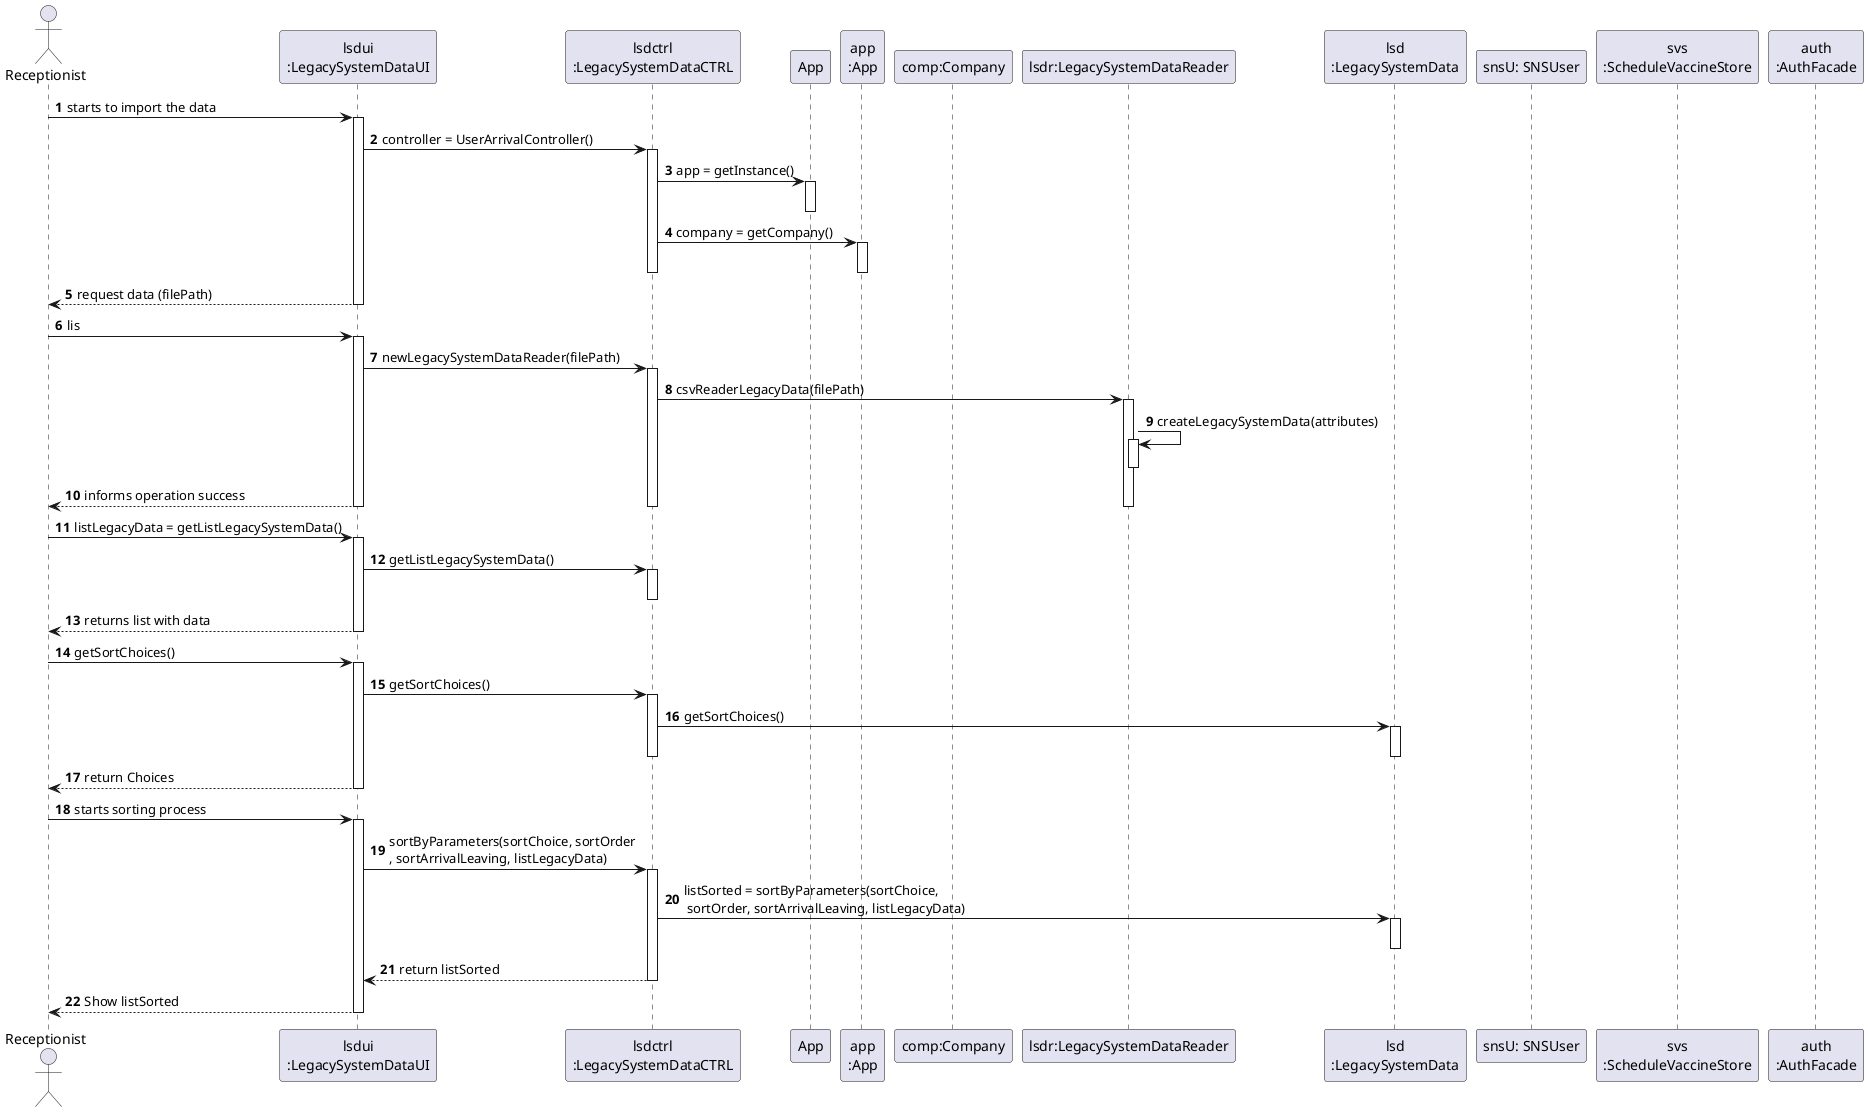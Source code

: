 @startuml

autonumber
actor "Receptionist" as RCP


participant "lsdui\n:LegacySystemDataUI" as UI
participant "lsdctrl\n:LegacySystemDataCTRL" as CTRL
participant "App" as APP
participant "app\n:App" as App
participant "comp:Company" as COMP
participant "lsdr:LegacySystemDataReader" as LSDR
participant "lsd\n:LegacySystemData" as LSD
participant "snsU: SNSUser" as snsU
participant "svs\n:ScheduleVaccineStore" as SVS
participant "auth\n:AuthFacade" as AF



RCP -> UI : starts to import the data
activate UI
UI -> CTRL : controller = UserArrivalController()
activate CTRL
CTRL -> APP : app = getInstance()
activate APP
deactivate APP
CTRL -> App : company = getCompany()
activate App
deactivate App

deactivate CTRL

UI --> RCP : request data (filePath)
deactivate UI

RCP -> UI : lis
activate UI

UI -> CTRL : newLegacySystemDataReader(filePath)
activate CTRL

CTRL -> LSDR : csvReaderLegacyData(filePath)
activate LSDR


LSDR -> LSDR : createLegacySystemData(attributes)
activate LSDR
deactivate LSDR


UI --> RCP : informs operation success
deactivate LSDR
deactivate CTRL
deactivate UI


RCP -> UI : listLegacyData = getListLegacySystemData()
activate UI

UI -> CTRL : getListLegacySystemData()
activate CTRL
deactivate CTRL

UI --> RCP : returns list with data
deactivate LSDR
deactivate CTRL
deactivate UI



RCP -> UI : getSortChoices()
activate UI

UI -> CTRL : getSortChoices()
activate CTRL


CTRL -> LSD : getSortChoices()
activate LSD
deactivate LSD
deactivate CTRL


UI --> RCP : return Choices

deactivate LSDR
deactivate CTRL
deactivate UI




RCP -> UI : starts sorting process
activate UI

UI -> CTRL : sortByParameters(sortChoice, sortOrder\n, sortArrivalLeaving, listLegacyData)
activate CTRL


CTRL -> LSD : listSorted = sortByParameters(sortChoice,\n sortOrder, sortArrivalLeaving, listLegacyData)
activate LSD
deactivate LSD



CTRL --> UI : return listSorted
deactivate CTRL
UI --> RCP : Show listSorted

deactivate LSDR
deactivate CTRL
deactivate UI
deactivate RCP




@enduml